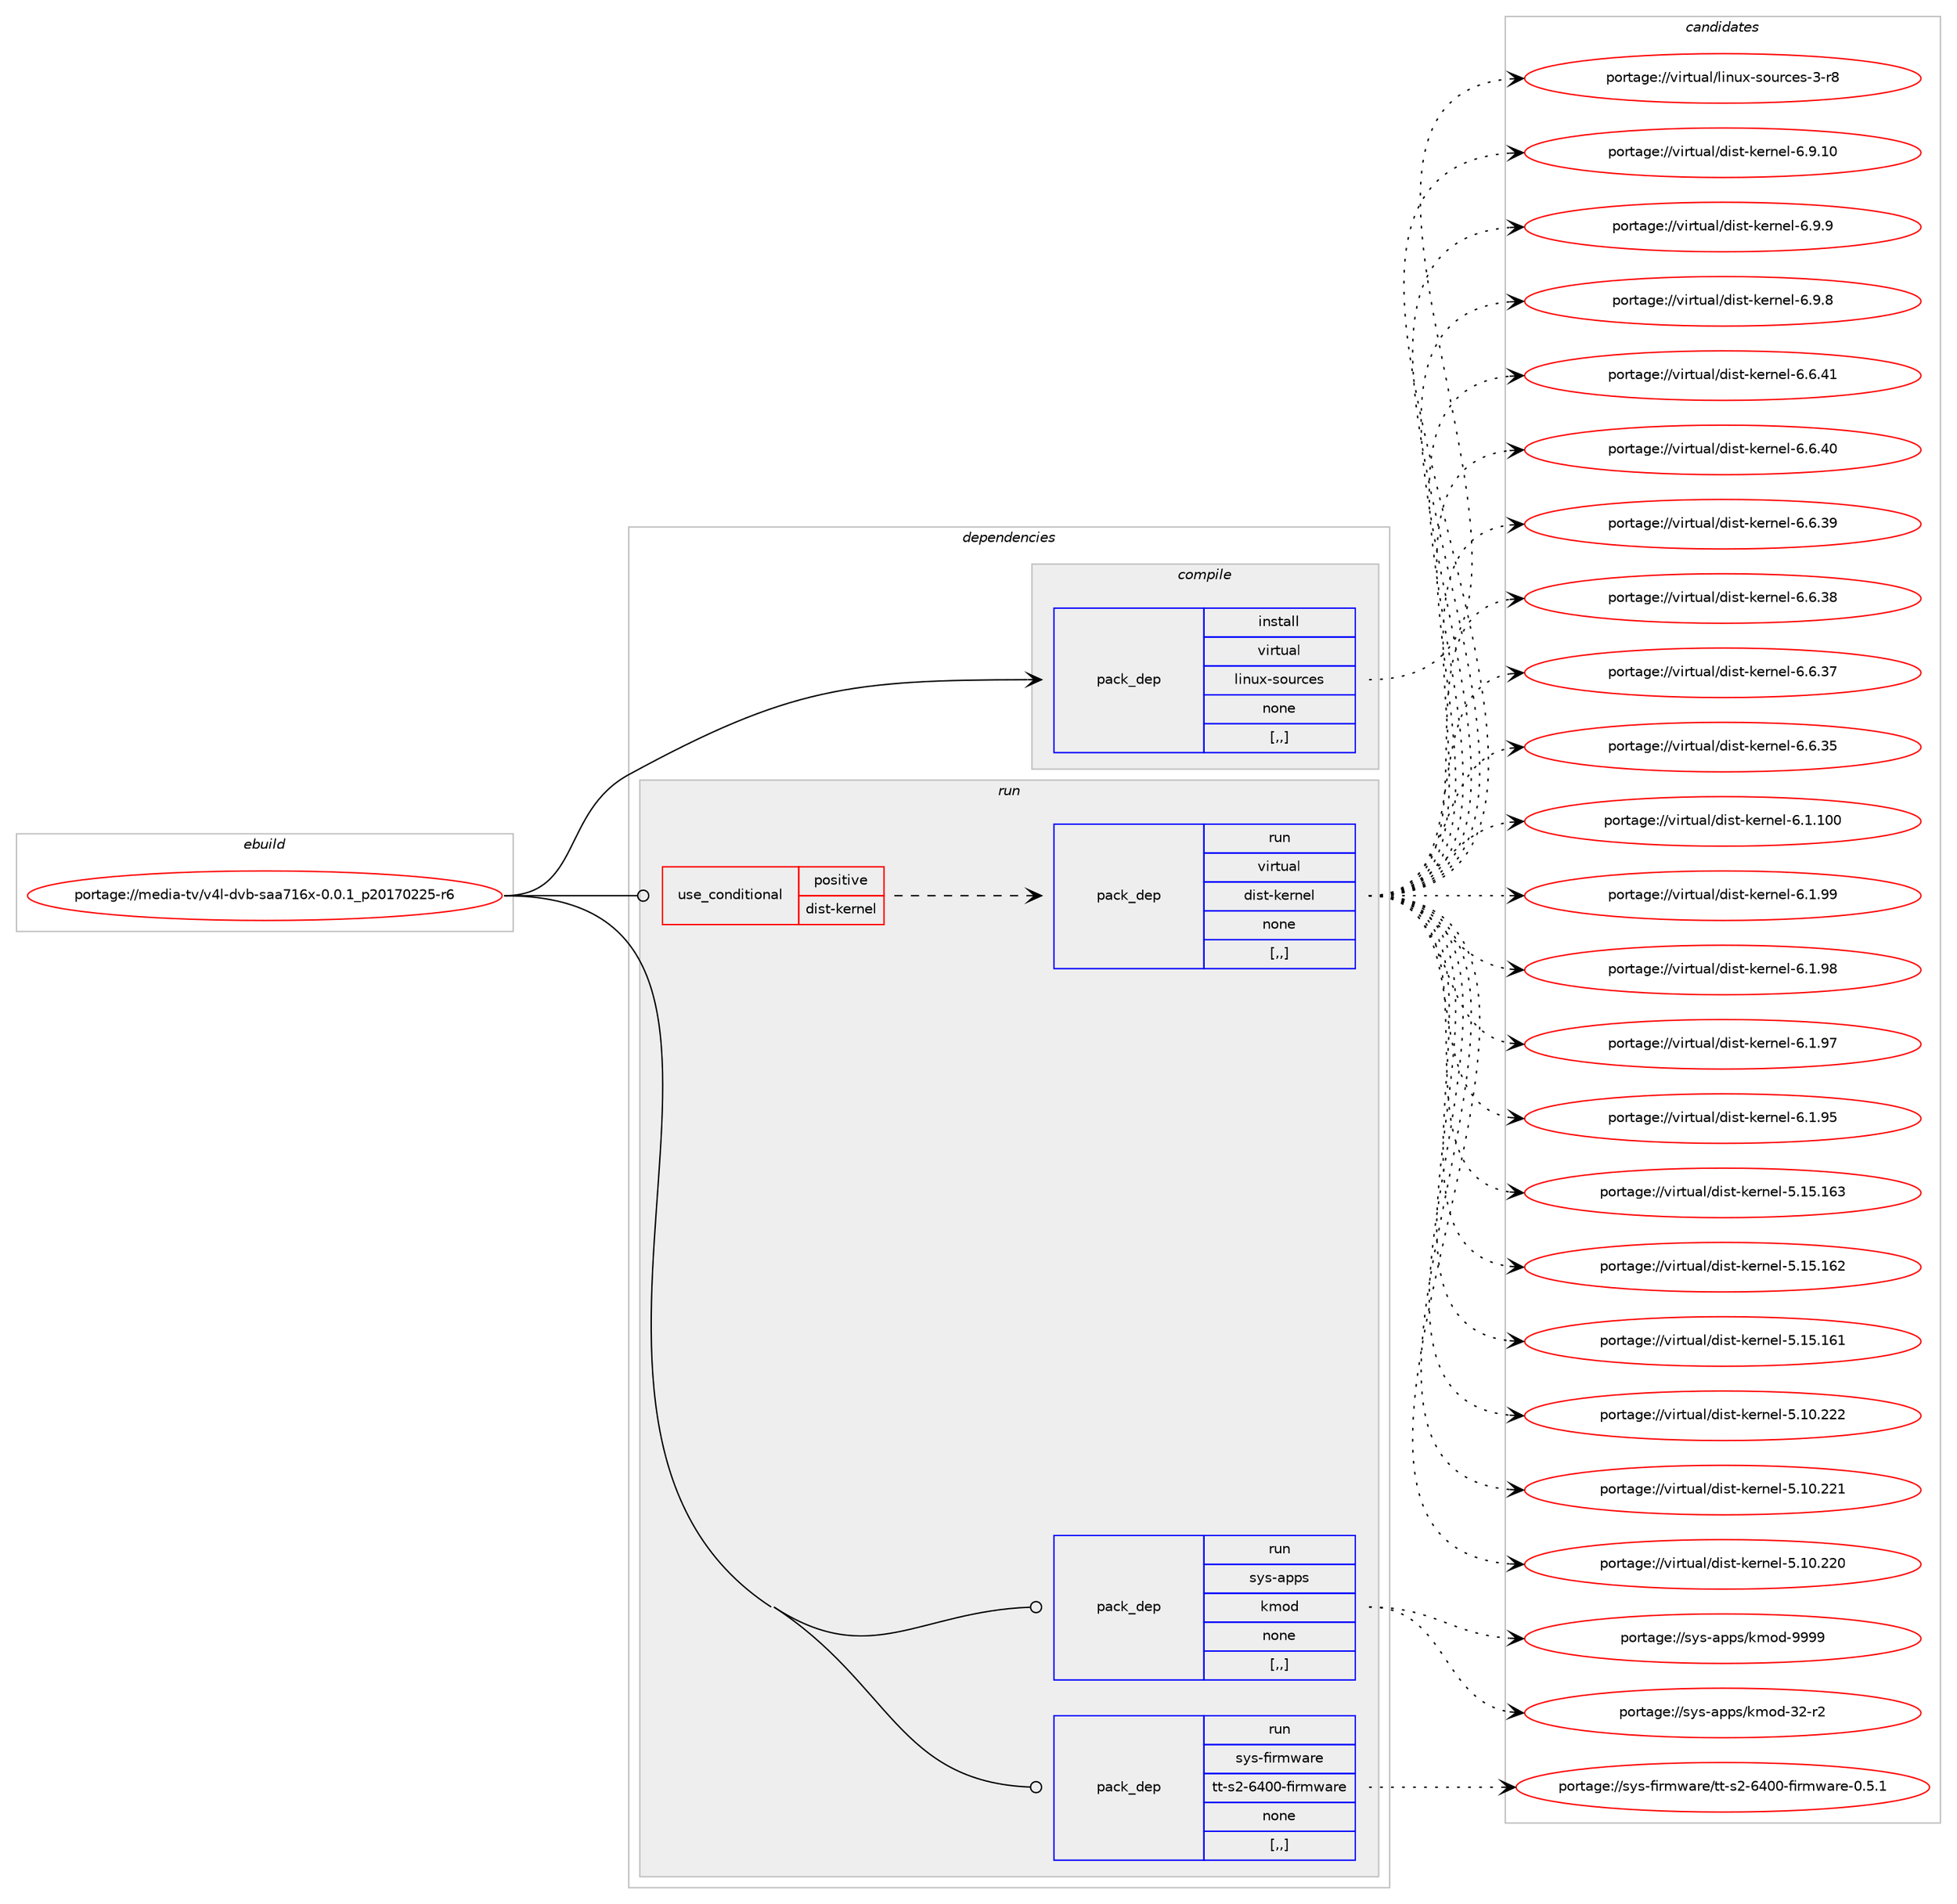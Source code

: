 digraph prolog {

# *************
# Graph options
# *************

newrank=true;
concentrate=true;
compound=true;
graph [rankdir=LR,fontname=Helvetica,fontsize=10,ranksep=1.5];#, ranksep=2.5, nodesep=0.2];
edge  [arrowhead=vee];
node  [fontname=Helvetica,fontsize=10];

# **********
# The ebuild
# **********

subgraph cluster_leftcol {
color=gray;
label=<<i>ebuild</i>>;
id [label="portage://media-tv/v4l-dvb-saa716x-0.0.1_p20170225-r6", color=red, width=4, href="../media-tv/v4l-dvb-saa716x-0.0.1_p20170225-r6.svg"];
}

# ****************
# The dependencies
# ****************

subgraph cluster_midcol {
color=gray;
label=<<i>dependencies</i>>;
subgraph cluster_compile {
fillcolor="#eeeeee";
style=filled;
label=<<i>compile</i>>;
subgraph pack239840 {
dependency325065 [label=<<TABLE BORDER="0" CELLBORDER="1" CELLSPACING="0" CELLPADDING="4" WIDTH="220"><TR><TD ROWSPAN="6" CELLPADDING="30">pack_dep</TD></TR><TR><TD WIDTH="110">install</TD></TR><TR><TD>virtual</TD></TR><TR><TD>linux-sources</TD></TR><TR><TD>none</TD></TR><TR><TD>[,,]</TD></TR></TABLE>>, shape=none, color=blue];
}
id:e -> dependency325065:w [weight=20,style="solid",arrowhead="vee"];
}
subgraph cluster_compileandrun {
fillcolor="#eeeeee";
style=filled;
label=<<i>compile and run</i>>;
}
subgraph cluster_run {
fillcolor="#eeeeee";
style=filled;
label=<<i>run</i>>;
subgraph cond82709 {
dependency325066 [label=<<TABLE BORDER="0" CELLBORDER="1" CELLSPACING="0" CELLPADDING="4"><TR><TD ROWSPAN="3" CELLPADDING="10">use_conditional</TD></TR><TR><TD>positive</TD></TR><TR><TD>dist-kernel</TD></TR></TABLE>>, shape=none, color=red];
subgraph pack239841 {
dependency325067 [label=<<TABLE BORDER="0" CELLBORDER="1" CELLSPACING="0" CELLPADDING="4" WIDTH="220"><TR><TD ROWSPAN="6" CELLPADDING="30">pack_dep</TD></TR><TR><TD WIDTH="110">run</TD></TR><TR><TD>virtual</TD></TR><TR><TD>dist-kernel</TD></TR><TR><TD>none</TD></TR><TR><TD>[,,]</TD></TR></TABLE>>, shape=none, color=blue];
}
dependency325066:e -> dependency325067:w [weight=20,style="dashed",arrowhead="vee"];
}
id:e -> dependency325066:w [weight=20,style="solid",arrowhead="odot"];
subgraph pack239842 {
dependency325068 [label=<<TABLE BORDER="0" CELLBORDER="1" CELLSPACING="0" CELLPADDING="4" WIDTH="220"><TR><TD ROWSPAN="6" CELLPADDING="30">pack_dep</TD></TR><TR><TD WIDTH="110">run</TD></TR><TR><TD>sys-apps</TD></TR><TR><TD>kmod</TD></TR><TR><TD>none</TD></TR><TR><TD>[,,]</TD></TR></TABLE>>, shape=none, color=blue];
}
id:e -> dependency325068:w [weight=20,style="solid",arrowhead="odot"];
subgraph pack239843 {
dependency325069 [label=<<TABLE BORDER="0" CELLBORDER="1" CELLSPACING="0" CELLPADDING="4" WIDTH="220"><TR><TD ROWSPAN="6" CELLPADDING="30">pack_dep</TD></TR><TR><TD WIDTH="110">run</TD></TR><TR><TD>sys-firmware</TD></TR><TR><TD>tt-s2-6400-firmware</TD></TR><TR><TD>none</TD></TR><TR><TD>[,,]</TD></TR></TABLE>>, shape=none, color=blue];
}
id:e -> dependency325069:w [weight=20,style="solid",arrowhead="odot"];
}
}

# **************
# The candidates
# **************

subgraph cluster_choices {
rank=same;
color=gray;
label=<<i>candidates</i>>;

subgraph choice239840 {
color=black;
nodesep=1;
choice1181051141161179710847108105110117120451151111171149910111545514511456 [label="portage://virtual/linux-sources-3-r8", color=red, width=4,href="../virtual/linux-sources-3-r8.svg"];
dependency325065:e -> choice1181051141161179710847108105110117120451151111171149910111545514511456:w [style=dotted,weight="100"];
}
subgraph choice239841 {
color=black;
nodesep=1;
choice11810511411611797108471001051151164510710111411010110845544657464948 [label="portage://virtual/dist-kernel-6.9.10", color=red, width=4,href="../virtual/dist-kernel-6.9.10.svg"];
choice118105114116117971084710010511511645107101114110101108455446574657 [label="portage://virtual/dist-kernel-6.9.9", color=red, width=4,href="../virtual/dist-kernel-6.9.9.svg"];
choice118105114116117971084710010511511645107101114110101108455446574656 [label="portage://virtual/dist-kernel-6.9.8", color=red, width=4,href="../virtual/dist-kernel-6.9.8.svg"];
choice11810511411611797108471001051151164510710111411010110845544654465249 [label="portage://virtual/dist-kernel-6.6.41", color=red, width=4,href="../virtual/dist-kernel-6.6.41.svg"];
choice11810511411611797108471001051151164510710111411010110845544654465248 [label="portage://virtual/dist-kernel-6.6.40", color=red, width=4,href="../virtual/dist-kernel-6.6.40.svg"];
choice11810511411611797108471001051151164510710111411010110845544654465157 [label="portage://virtual/dist-kernel-6.6.39", color=red, width=4,href="../virtual/dist-kernel-6.6.39.svg"];
choice11810511411611797108471001051151164510710111411010110845544654465156 [label="portage://virtual/dist-kernel-6.6.38", color=red, width=4,href="../virtual/dist-kernel-6.6.38.svg"];
choice11810511411611797108471001051151164510710111411010110845544654465155 [label="portage://virtual/dist-kernel-6.6.37", color=red, width=4,href="../virtual/dist-kernel-6.6.37.svg"];
choice11810511411611797108471001051151164510710111411010110845544654465153 [label="portage://virtual/dist-kernel-6.6.35", color=red, width=4,href="../virtual/dist-kernel-6.6.35.svg"];
choice1181051141161179710847100105115116451071011141101011084554464946494848 [label="portage://virtual/dist-kernel-6.1.100", color=red, width=4,href="../virtual/dist-kernel-6.1.100.svg"];
choice11810511411611797108471001051151164510710111411010110845544649465757 [label="portage://virtual/dist-kernel-6.1.99", color=red, width=4,href="../virtual/dist-kernel-6.1.99.svg"];
choice11810511411611797108471001051151164510710111411010110845544649465756 [label="portage://virtual/dist-kernel-6.1.98", color=red, width=4,href="../virtual/dist-kernel-6.1.98.svg"];
choice11810511411611797108471001051151164510710111411010110845544649465755 [label="portage://virtual/dist-kernel-6.1.97", color=red, width=4,href="../virtual/dist-kernel-6.1.97.svg"];
choice11810511411611797108471001051151164510710111411010110845544649465753 [label="portage://virtual/dist-kernel-6.1.95", color=red, width=4,href="../virtual/dist-kernel-6.1.95.svg"];
choice118105114116117971084710010511511645107101114110101108455346495346495451 [label="portage://virtual/dist-kernel-5.15.163", color=red, width=4,href="../virtual/dist-kernel-5.15.163.svg"];
choice118105114116117971084710010511511645107101114110101108455346495346495450 [label="portage://virtual/dist-kernel-5.15.162", color=red, width=4,href="../virtual/dist-kernel-5.15.162.svg"];
choice118105114116117971084710010511511645107101114110101108455346495346495449 [label="portage://virtual/dist-kernel-5.15.161", color=red, width=4,href="../virtual/dist-kernel-5.15.161.svg"];
choice118105114116117971084710010511511645107101114110101108455346494846505050 [label="portage://virtual/dist-kernel-5.10.222", color=red, width=4,href="../virtual/dist-kernel-5.10.222.svg"];
choice118105114116117971084710010511511645107101114110101108455346494846505049 [label="portage://virtual/dist-kernel-5.10.221", color=red, width=4,href="../virtual/dist-kernel-5.10.221.svg"];
choice118105114116117971084710010511511645107101114110101108455346494846505048 [label="portage://virtual/dist-kernel-5.10.220", color=red, width=4,href="../virtual/dist-kernel-5.10.220.svg"];
dependency325067:e -> choice11810511411611797108471001051151164510710111411010110845544657464948:w [style=dotted,weight="100"];
dependency325067:e -> choice118105114116117971084710010511511645107101114110101108455446574657:w [style=dotted,weight="100"];
dependency325067:e -> choice118105114116117971084710010511511645107101114110101108455446574656:w [style=dotted,weight="100"];
dependency325067:e -> choice11810511411611797108471001051151164510710111411010110845544654465249:w [style=dotted,weight="100"];
dependency325067:e -> choice11810511411611797108471001051151164510710111411010110845544654465248:w [style=dotted,weight="100"];
dependency325067:e -> choice11810511411611797108471001051151164510710111411010110845544654465157:w [style=dotted,weight="100"];
dependency325067:e -> choice11810511411611797108471001051151164510710111411010110845544654465156:w [style=dotted,weight="100"];
dependency325067:e -> choice11810511411611797108471001051151164510710111411010110845544654465155:w [style=dotted,weight="100"];
dependency325067:e -> choice11810511411611797108471001051151164510710111411010110845544654465153:w [style=dotted,weight="100"];
dependency325067:e -> choice1181051141161179710847100105115116451071011141101011084554464946494848:w [style=dotted,weight="100"];
dependency325067:e -> choice11810511411611797108471001051151164510710111411010110845544649465757:w [style=dotted,weight="100"];
dependency325067:e -> choice11810511411611797108471001051151164510710111411010110845544649465756:w [style=dotted,weight="100"];
dependency325067:e -> choice11810511411611797108471001051151164510710111411010110845544649465755:w [style=dotted,weight="100"];
dependency325067:e -> choice11810511411611797108471001051151164510710111411010110845544649465753:w [style=dotted,weight="100"];
dependency325067:e -> choice118105114116117971084710010511511645107101114110101108455346495346495451:w [style=dotted,weight="100"];
dependency325067:e -> choice118105114116117971084710010511511645107101114110101108455346495346495450:w [style=dotted,weight="100"];
dependency325067:e -> choice118105114116117971084710010511511645107101114110101108455346495346495449:w [style=dotted,weight="100"];
dependency325067:e -> choice118105114116117971084710010511511645107101114110101108455346494846505050:w [style=dotted,weight="100"];
dependency325067:e -> choice118105114116117971084710010511511645107101114110101108455346494846505049:w [style=dotted,weight="100"];
dependency325067:e -> choice118105114116117971084710010511511645107101114110101108455346494846505048:w [style=dotted,weight="100"];
}
subgraph choice239842 {
color=black;
nodesep=1;
choice1151211154597112112115471071091111004557575757 [label="portage://sys-apps/kmod-9999", color=red, width=4,href="../sys-apps/kmod-9999.svg"];
choice1151211154597112112115471071091111004551504511450 [label="portage://sys-apps/kmod-32-r2", color=red, width=4,href="../sys-apps/kmod-32-r2.svg"];
dependency325068:e -> choice1151211154597112112115471071091111004557575757:w [style=dotted,weight="100"];
dependency325068:e -> choice1151211154597112112115471071091111004551504511450:w [style=dotted,weight="100"];
}
subgraph choice239843 {
color=black;
nodesep=1;
choice115121115451021051141091199711410147116116451155045545248484510210511410911997114101454846534649 [label="portage://sys-firmware/tt-s2-6400-firmware-0.5.1", color=red, width=4,href="../sys-firmware/tt-s2-6400-firmware-0.5.1.svg"];
dependency325069:e -> choice115121115451021051141091199711410147116116451155045545248484510210511410911997114101454846534649:w [style=dotted,weight="100"];
}
}

}
